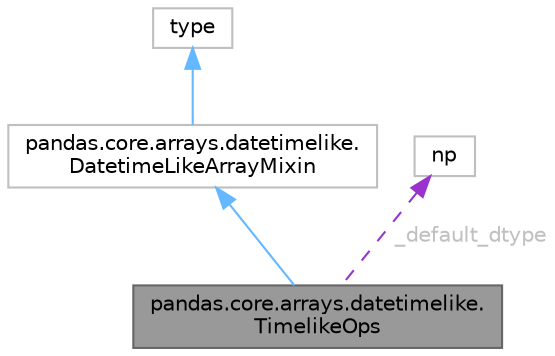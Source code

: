 digraph "pandas.core.arrays.datetimelike.TimelikeOps"
{
 // LATEX_PDF_SIZE
  bgcolor="transparent";
  edge [fontname=Helvetica,fontsize=10,labelfontname=Helvetica,labelfontsize=10];
  node [fontname=Helvetica,fontsize=10,shape=box,height=0.2,width=0.4];
  Node1 [id="Node000001",label="pandas.core.arrays.datetimelike.\lTimelikeOps",height=0.2,width=0.4,color="gray40", fillcolor="grey60", style="filled", fontcolor="black",tooltip=" "];
  Node2 -> Node1 [id="edge1_Node000001_Node000002",dir="back",color="steelblue1",style="solid",tooltip=" "];
  Node2 [id="Node000002",label="pandas.core.arrays.datetimelike.\lDatetimeLikeArrayMixin",height=0.2,width=0.4,color="grey75", fillcolor="white", style="filled",URL="$d1/d7b/classpandas_1_1core_1_1arrays_1_1datetimelike_1_1DatetimeLikeArrayMixin.html",tooltip=" "];
  Node3 -> Node2 [id="edge2_Node000002_Node000003",dir="back",color="steelblue1",style="solid",tooltip=" "];
  Node3 [id="Node000003",label="type",height=0.2,width=0.4,color="grey75", fillcolor="white", style="filled",tooltip=" "];
  Node4 -> Node1 [id="edge3_Node000001_Node000004",dir="back",color="darkorchid3",style="dashed",tooltip=" ",label=" _default_dtype",fontcolor="grey" ];
  Node4 [id="Node000004",label="np",height=0.2,width=0.4,color="grey75", fillcolor="white", style="filled",tooltip=" "];
}
